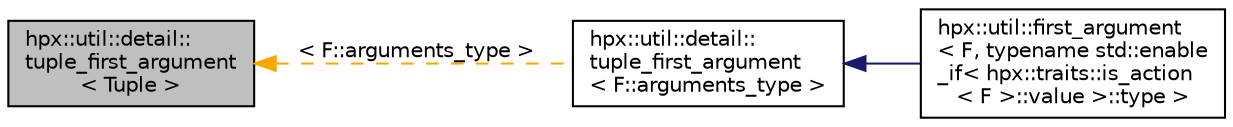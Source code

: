 digraph "hpx::util::detail::tuple_first_argument&lt; Tuple &gt;"
{
  edge [fontname="Helvetica",fontsize="10",labelfontname="Helvetica",labelfontsize="10"];
  node [fontname="Helvetica",fontsize="10",shape=record];
  rankdir="LR";
  Node0 [label="hpx::util::detail::\ltuple_first_argument\l\< Tuple \>",height=0.2,width=0.4,color="black", fillcolor="grey75", style="filled", fontcolor="black"];
  Node0 -> Node1 [dir="back",color="orange",fontsize="10",style="dashed",label=" \< F::arguments_type \>" ,fontname="Helvetica"];
  Node1 [label="hpx::util::detail::\ltuple_first_argument\l\< F::arguments_type \>",height=0.2,width=0.4,color="black", fillcolor="white", style="filled",URL="$de/d55/structhpx_1_1util_1_1detail_1_1tuple__first__argument.html"];
  Node1 -> Node2 [dir="back",color="midnightblue",fontsize="10",style="solid",fontname="Helvetica"];
  Node2 [label="hpx::util::first_argument\l\< F, typename std::enable\l_if\< hpx::traits::is_action\l\< F \>::value \>::type \>",height=0.2,width=0.4,color="black", fillcolor="white", style="filled",URL="$de/da9/structhpx_1_1util_1_1first__argument_3_01_f_00_01typename_01std_1_1enable__if_3_01hpx_1_1traits_323232a5dd1e6ecb057f70fe55c02aa4.html"];
}
